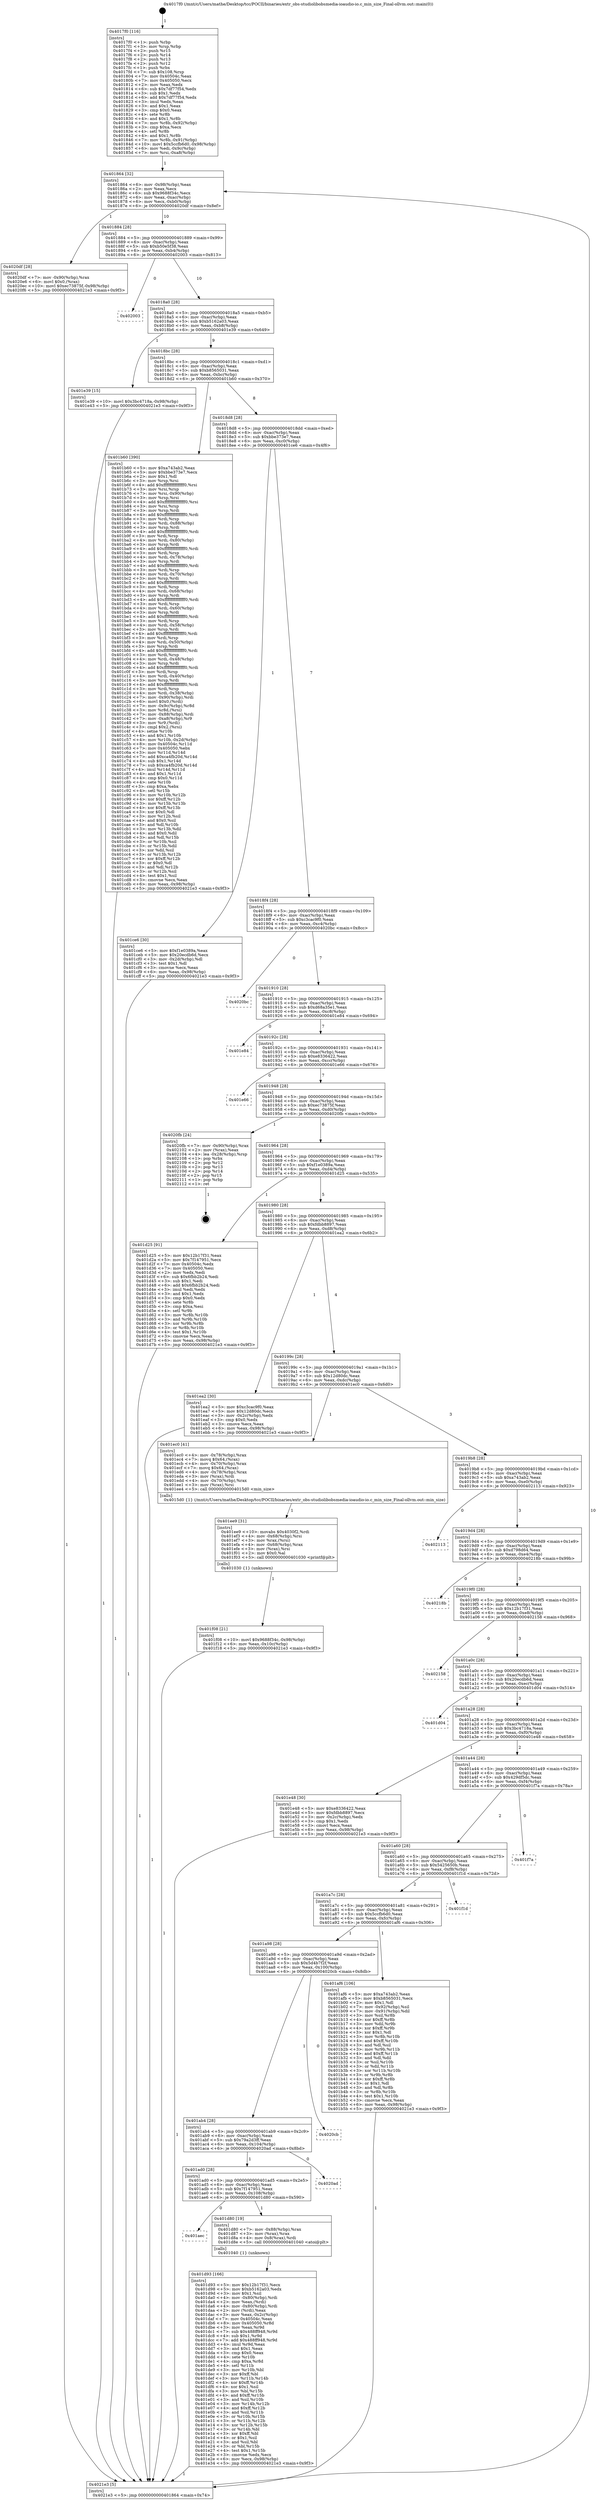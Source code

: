 digraph "0x4017f0" {
  label = "0x4017f0 (/mnt/c/Users/mathe/Desktop/tcc/POCII/binaries/extr_obs-studiolibobsmedia-ioaudio-io.c_min_size_Final-ollvm.out::main(0))"
  labelloc = "t"
  node[shape=record]

  Entry [label="",width=0.3,height=0.3,shape=circle,fillcolor=black,style=filled]
  "0x401864" [label="{
     0x401864 [32]\l
     | [instrs]\l
     &nbsp;&nbsp;0x401864 \<+6\>: mov -0x98(%rbp),%eax\l
     &nbsp;&nbsp;0x40186a \<+2\>: mov %eax,%ecx\l
     &nbsp;&nbsp;0x40186c \<+6\>: sub $0x9688f34c,%ecx\l
     &nbsp;&nbsp;0x401872 \<+6\>: mov %eax,-0xac(%rbp)\l
     &nbsp;&nbsp;0x401878 \<+6\>: mov %ecx,-0xb0(%rbp)\l
     &nbsp;&nbsp;0x40187e \<+6\>: je 00000000004020df \<main+0x8ef\>\l
  }"]
  "0x4020df" [label="{
     0x4020df [28]\l
     | [instrs]\l
     &nbsp;&nbsp;0x4020df \<+7\>: mov -0x90(%rbp),%rax\l
     &nbsp;&nbsp;0x4020e6 \<+6\>: movl $0x0,(%rax)\l
     &nbsp;&nbsp;0x4020ec \<+10\>: movl $0xec73875f,-0x98(%rbp)\l
     &nbsp;&nbsp;0x4020f6 \<+5\>: jmp 00000000004021e3 \<main+0x9f3\>\l
  }"]
  "0x401884" [label="{
     0x401884 [28]\l
     | [instrs]\l
     &nbsp;&nbsp;0x401884 \<+5\>: jmp 0000000000401889 \<main+0x99\>\l
     &nbsp;&nbsp;0x401889 \<+6\>: mov -0xac(%rbp),%eax\l
     &nbsp;&nbsp;0x40188f \<+5\>: sub $0xb50e5f38,%eax\l
     &nbsp;&nbsp;0x401894 \<+6\>: mov %eax,-0xb4(%rbp)\l
     &nbsp;&nbsp;0x40189a \<+6\>: je 0000000000402003 \<main+0x813\>\l
  }"]
  Exit [label="",width=0.3,height=0.3,shape=circle,fillcolor=black,style=filled,peripheries=2]
  "0x402003" [label="{
     0x402003\l
  }", style=dashed]
  "0x4018a0" [label="{
     0x4018a0 [28]\l
     | [instrs]\l
     &nbsp;&nbsp;0x4018a0 \<+5\>: jmp 00000000004018a5 \<main+0xb5\>\l
     &nbsp;&nbsp;0x4018a5 \<+6\>: mov -0xac(%rbp),%eax\l
     &nbsp;&nbsp;0x4018ab \<+5\>: sub $0xb5162a03,%eax\l
     &nbsp;&nbsp;0x4018b0 \<+6\>: mov %eax,-0xb8(%rbp)\l
     &nbsp;&nbsp;0x4018b6 \<+6\>: je 0000000000401e39 \<main+0x649\>\l
  }"]
  "0x401f08" [label="{
     0x401f08 [21]\l
     | [instrs]\l
     &nbsp;&nbsp;0x401f08 \<+10\>: movl $0x9688f34c,-0x98(%rbp)\l
     &nbsp;&nbsp;0x401f12 \<+6\>: mov %eax,-0x10c(%rbp)\l
     &nbsp;&nbsp;0x401f18 \<+5\>: jmp 00000000004021e3 \<main+0x9f3\>\l
  }"]
  "0x401e39" [label="{
     0x401e39 [15]\l
     | [instrs]\l
     &nbsp;&nbsp;0x401e39 \<+10\>: movl $0x3bc4718a,-0x98(%rbp)\l
     &nbsp;&nbsp;0x401e43 \<+5\>: jmp 00000000004021e3 \<main+0x9f3\>\l
  }"]
  "0x4018bc" [label="{
     0x4018bc [28]\l
     | [instrs]\l
     &nbsp;&nbsp;0x4018bc \<+5\>: jmp 00000000004018c1 \<main+0xd1\>\l
     &nbsp;&nbsp;0x4018c1 \<+6\>: mov -0xac(%rbp),%eax\l
     &nbsp;&nbsp;0x4018c7 \<+5\>: sub $0xb8565031,%eax\l
     &nbsp;&nbsp;0x4018cc \<+6\>: mov %eax,-0xbc(%rbp)\l
     &nbsp;&nbsp;0x4018d2 \<+6\>: je 0000000000401b60 \<main+0x370\>\l
  }"]
  "0x401ee9" [label="{
     0x401ee9 [31]\l
     | [instrs]\l
     &nbsp;&nbsp;0x401ee9 \<+10\>: movabs $0x4030f2,%rdi\l
     &nbsp;&nbsp;0x401ef3 \<+4\>: mov -0x68(%rbp),%rsi\l
     &nbsp;&nbsp;0x401ef7 \<+3\>: mov %rax,(%rsi)\l
     &nbsp;&nbsp;0x401efa \<+4\>: mov -0x68(%rbp),%rax\l
     &nbsp;&nbsp;0x401efe \<+3\>: mov (%rax),%rsi\l
     &nbsp;&nbsp;0x401f01 \<+2\>: mov $0x0,%al\l
     &nbsp;&nbsp;0x401f03 \<+5\>: call 0000000000401030 \<printf@plt\>\l
     | [calls]\l
     &nbsp;&nbsp;0x401030 \{1\} (unknown)\l
  }"]
  "0x401b60" [label="{
     0x401b60 [390]\l
     | [instrs]\l
     &nbsp;&nbsp;0x401b60 \<+5\>: mov $0xa743ab2,%eax\l
     &nbsp;&nbsp;0x401b65 \<+5\>: mov $0xbbe373e7,%ecx\l
     &nbsp;&nbsp;0x401b6a \<+2\>: mov $0x1,%dl\l
     &nbsp;&nbsp;0x401b6c \<+3\>: mov %rsp,%rsi\l
     &nbsp;&nbsp;0x401b6f \<+4\>: add $0xfffffffffffffff0,%rsi\l
     &nbsp;&nbsp;0x401b73 \<+3\>: mov %rsi,%rsp\l
     &nbsp;&nbsp;0x401b76 \<+7\>: mov %rsi,-0x90(%rbp)\l
     &nbsp;&nbsp;0x401b7d \<+3\>: mov %rsp,%rsi\l
     &nbsp;&nbsp;0x401b80 \<+4\>: add $0xfffffffffffffff0,%rsi\l
     &nbsp;&nbsp;0x401b84 \<+3\>: mov %rsi,%rsp\l
     &nbsp;&nbsp;0x401b87 \<+3\>: mov %rsp,%rdi\l
     &nbsp;&nbsp;0x401b8a \<+4\>: add $0xfffffffffffffff0,%rdi\l
     &nbsp;&nbsp;0x401b8e \<+3\>: mov %rdi,%rsp\l
     &nbsp;&nbsp;0x401b91 \<+7\>: mov %rdi,-0x88(%rbp)\l
     &nbsp;&nbsp;0x401b98 \<+3\>: mov %rsp,%rdi\l
     &nbsp;&nbsp;0x401b9b \<+4\>: add $0xfffffffffffffff0,%rdi\l
     &nbsp;&nbsp;0x401b9f \<+3\>: mov %rdi,%rsp\l
     &nbsp;&nbsp;0x401ba2 \<+4\>: mov %rdi,-0x80(%rbp)\l
     &nbsp;&nbsp;0x401ba6 \<+3\>: mov %rsp,%rdi\l
     &nbsp;&nbsp;0x401ba9 \<+4\>: add $0xfffffffffffffff0,%rdi\l
     &nbsp;&nbsp;0x401bad \<+3\>: mov %rdi,%rsp\l
     &nbsp;&nbsp;0x401bb0 \<+4\>: mov %rdi,-0x78(%rbp)\l
     &nbsp;&nbsp;0x401bb4 \<+3\>: mov %rsp,%rdi\l
     &nbsp;&nbsp;0x401bb7 \<+4\>: add $0xfffffffffffffff0,%rdi\l
     &nbsp;&nbsp;0x401bbb \<+3\>: mov %rdi,%rsp\l
     &nbsp;&nbsp;0x401bbe \<+4\>: mov %rdi,-0x70(%rbp)\l
     &nbsp;&nbsp;0x401bc2 \<+3\>: mov %rsp,%rdi\l
     &nbsp;&nbsp;0x401bc5 \<+4\>: add $0xfffffffffffffff0,%rdi\l
     &nbsp;&nbsp;0x401bc9 \<+3\>: mov %rdi,%rsp\l
     &nbsp;&nbsp;0x401bcc \<+4\>: mov %rdi,-0x68(%rbp)\l
     &nbsp;&nbsp;0x401bd0 \<+3\>: mov %rsp,%rdi\l
     &nbsp;&nbsp;0x401bd3 \<+4\>: add $0xfffffffffffffff0,%rdi\l
     &nbsp;&nbsp;0x401bd7 \<+3\>: mov %rdi,%rsp\l
     &nbsp;&nbsp;0x401bda \<+4\>: mov %rdi,-0x60(%rbp)\l
     &nbsp;&nbsp;0x401bde \<+3\>: mov %rsp,%rdi\l
     &nbsp;&nbsp;0x401be1 \<+4\>: add $0xfffffffffffffff0,%rdi\l
     &nbsp;&nbsp;0x401be5 \<+3\>: mov %rdi,%rsp\l
     &nbsp;&nbsp;0x401be8 \<+4\>: mov %rdi,-0x58(%rbp)\l
     &nbsp;&nbsp;0x401bec \<+3\>: mov %rsp,%rdi\l
     &nbsp;&nbsp;0x401bef \<+4\>: add $0xfffffffffffffff0,%rdi\l
     &nbsp;&nbsp;0x401bf3 \<+3\>: mov %rdi,%rsp\l
     &nbsp;&nbsp;0x401bf6 \<+4\>: mov %rdi,-0x50(%rbp)\l
     &nbsp;&nbsp;0x401bfa \<+3\>: mov %rsp,%rdi\l
     &nbsp;&nbsp;0x401bfd \<+4\>: add $0xfffffffffffffff0,%rdi\l
     &nbsp;&nbsp;0x401c01 \<+3\>: mov %rdi,%rsp\l
     &nbsp;&nbsp;0x401c04 \<+4\>: mov %rdi,-0x48(%rbp)\l
     &nbsp;&nbsp;0x401c08 \<+3\>: mov %rsp,%rdi\l
     &nbsp;&nbsp;0x401c0b \<+4\>: add $0xfffffffffffffff0,%rdi\l
     &nbsp;&nbsp;0x401c0f \<+3\>: mov %rdi,%rsp\l
     &nbsp;&nbsp;0x401c12 \<+4\>: mov %rdi,-0x40(%rbp)\l
     &nbsp;&nbsp;0x401c16 \<+3\>: mov %rsp,%rdi\l
     &nbsp;&nbsp;0x401c19 \<+4\>: add $0xfffffffffffffff0,%rdi\l
     &nbsp;&nbsp;0x401c1d \<+3\>: mov %rdi,%rsp\l
     &nbsp;&nbsp;0x401c20 \<+4\>: mov %rdi,-0x38(%rbp)\l
     &nbsp;&nbsp;0x401c24 \<+7\>: mov -0x90(%rbp),%rdi\l
     &nbsp;&nbsp;0x401c2b \<+6\>: movl $0x0,(%rdi)\l
     &nbsp;&nbsp;0x401c31 \<+7\>: mov -0x9c(%rbp),%r8d\l
     &nbsp;&nbsp;0x401c38 \<+3\>: mov %r8d,(%rsi)\l
     &nbsp;&nbsp;0x401c3b \<+7\>: mov -0x88(%rbp),%rdi\l
     &nbsp;&nbsp;0x401c42 \<+7\>: mov -0xa8(%rbp),%r9\l
     &nbsp;&nbsp;0x401c49 \<+3\>: mov %r9,(%rdi)\l
     &nbsp;&nbsp;0x401c4c \<+3\>: cmpl $0x2,(%rsi)\l
     &nbsp;&nbsp;0x401c4f \<+4\>: setne %r10b\l
     &nbsp;&nbsp;0x401c53 \<+4\>: and $0x1,%r10b\l
     &nbsp;&nbsp;0x401c57 \<+4\>: mov %r10b,-0x2d(%rbp)\l
     &nbsp;&nbsp;0x401c5b \<+8\>: mov 0x40504c,%r11d\l
     &nbsp;&nbsp;0x401c63 \<+7\>: mov 0x405050,%ebx\l
     &nbsp;&nbsp;0x401c6a \<+3\>: mov %r11d,%r14d\l
     &nbsp;&nbsp;0x401c6d \<+7\>: add $0xca4fb20d,%r14d\l
     &nbsp;&nbsp;0x401c74 \<+4\>: sub $0x1,%r14d\l
     &nbsp;&nbsp;0x401c78 \<+7\>: sub $0xca4fb20d,%r14d\l
     &nbsp;&nbsp;0x401c7f \<+4\>: imul %r14d,%r11d\l
     &nbsp;&nbsp;0x401c83 \<+4\>: and $0x1,%r11d\l
     &nbsp;&nbsp;0x401c87 \<+4\>: cmp $0x0,%r11d\l
     &nbsp;&nbsp;0x401c8b \<+4\>: sete %r10b\l
     &nbsp;&nbsp;0x401c8f \<+3\>: cmp $0xa,%ebx\l
     &nbsp;&nbsp;0x401c92 \<+4\>: setl %r15b\l
     &nbsp;&nbsp;0x401c96 \<+3\>: mov %r10b,%r12b\l
     &nbsp;&nbsp;0x401c99 \<+4\>: xor $0xff,%r12b\l
     &nbsp;&nbsp;0x401c9d \<+3\>: mov %r15b,%r13b\l
     &nbsp;&nbsp;0x401ca0 \<+4\>: xor $0xff,%r13b\l
     &nbsp;&nbsp;0x401ca4 \<+3\>: xor $0x0,%dl\l
     &nbsp;&nbsp;0x401ca7 \<+3\>: mov %r12b,%sil\l
     &nbsp;&nbsp;0x401caa \<+4\>: and $0x0,%sil\l
     &nbsp;&nbsp;0x401cae \<+3\>: and %dl,%r10b\l
     &nbsp;&nbsp;0x401cb1 \<+3\>: mov %r13b,%dil\l
     &nbsp;&nbsp;0x401cb4 \<+4\>: and $0x0,%dil\l
     &nbsp;&nbsp;0x401cb8 \<+3\>: and %dl,%r15b\l
     &nbsp;&nbsp;0x401cbb \<+3\>: or %r10b,%sil\l
     &nbsp;&nbsp;0x401cbe \<+3\>: or %r15b,%dil\l
     &nbsp;&nbsp;0x401cc1 \<+3\>: xor %dil,%sil\l
     &nbsp;&nbsp;0x401cc4 \<+3\>: or %r13b,%r12b\l
     &nbsp;&nbsp;0x401cc7 \<+4\>: xor $0xff,%r12b\l
     &nbsp;&nbsp;0x401ccb \<+3\>: or $0x0,%dl\l
     &nbsp;&nbsp;0x401cce \<+3\>: and %dl,%r12b\l
     &nbsp;&nbsp;0x401cd1 \<+3\>: or %r12b,%sil\l
     &nbsp;&nbsp;0x401cd4 \<+4\>: test $0x1,%sil\l
     &nbsp;&nbsp;0x401cd8 \<+3\>: cmovne %ecx,%eax\l
     &nbsp;&nbsp;0x401cdb \<+6\>: mov %eax,-0x98(%rbp)\l
     &nbsp;&nbsp;0x401ce1 \<+5\>: jmp 00000000004021e3 \<main+0x9f3\>\l
  }"]
  "0x4018d8" [label="{
     0x4018d8 [28]\l
     | [instrs]\l
     &nbsp;&nbsp;0x4018d8 \<+5\>: jmp 00000000004018dd \<main+0xed\>\l
     &nbsp;&nbsp;0x4018dd \<+6\>: mov -0xac(%rbp),%eax\l
     &nbsp;&nbsp;0x4018e3 \<+5\>: sub $0xbbe373e7,%eax\l
     &nbsp;&nbsp;0x4018e8 \<+6\>: mov %eax,-0xc0(%rbp)\l
     &nbsp;&nbsp;0x4018ee \<+6\>: je 0000000000401ce6 \<main+0x4f6\>\l
  }"]
  "0x401d93" [label="{
     0x401d93 [166]\l
     | [instrs]\l
     &nbsp;&nbsp;0x401d93 \<+5\>: mov $0x12b17f31,%ecx\l
     &nbsp;&nbsp;0x401d98 \<+5\>: mov $0xb5162a03,%edx\l
     &nbsp;&nbsp;0x401d9d \<+3\>: mov $0x1,%sil\l
     &nbsp;&nbsp;0x401da0 \<+4\>: mov -0x80(%rbp),%rdi\l
     &nbsp;&nbsp;0x401da4 \<+2\>: mov %eax,(%rdi)\l
     &nbsp;&nbsp;0x401da6 \<+4\>: mov -0x80(%rbp),%rdi\l
     &nbsp;&nbsp;0x401daa \<+2\>: mov (%rdi),%eax\l
     &nbsp;&nbsp;0x401dac \<+3\>: mov %eax,-0x2c(%rbp)\l
     &nbsp;&nbsp;0x401daf \<+7\>: mov 0x40504c,%eax\l
     &nbsp;&nbsp;0x401db6 \<+8\>: mov 0x405050,%r8d\l
     &nbsp;&nbsp;0x401dbe \<+3\>: mov %eax,%r9d\l
     &nbsp;&nbsp;0x401dc1 \<+7\>: sub $0x488ff948,%r9d\l
     &nbsp;&nbsp;0x401dc8 \<+4\>: sub $0x1,%r9d\l
     &nbsp;&nbsp;0x401dcc \<+7\>: add $0x488ff948,%r9d\l
     &nbsp;&nbsp;0x401dd3 \<+4\>: imul %r9d,%eax\l
     &nbsp;&nbsp;0x401dd7 \<+3\>: and $0x1,%eax\l
     &nbsp;&nbsp;0x401dda \<+3\>: cmp $0x0,%eax\l
     &nbsp;&nbsp;0x401ddd \<+4\>: sete %r10b\l
     &nbsp;&nbsp;0x401de1 \<+4\>: cmp $0xa,%r8d\l
     &nbsp;&nbsp;0x401de5 \<+4\>: setl %r11b\l
     &nbsp;&nbsp;0x401de9 \<+3\>: mov %r10b,%bl\l
     &nbsp;&nbsp;0x401dec \<+3\>: xor $0xff,%bl\l
     &nbsp;&nbsp;0x401def \<+3\>: mov %r11b,%r14b\l
     &nbsp;&nbsp;0x401df2 \<+4\>: xor $0xff,%r14b\l
     &nbsp;&nbsp;0x401df6 \<+4\>: xor $0x1,%sil\l
     &nbsp;&nbsp;0x401dfa \<+3\>: mov %bl,%r15b\l
     &nbsp;&nbsp;0x401dfd \<+4\>: and $0xff,%r15b\l
     &nbsp;&nbsp;0x401e01 \<+3\>: and %sil,%r10b\l
     &nbsp;&nbsp;0x401e04 \<+3\>: mov %r14b,%r12b\l
     &nbsp;&nbsp;0x401e07 \<+4\>: and $0xff,%r12b\l
     &nbsp;&nbsp;0x401e0b \<+3\>: and %sil,%r11b\l
     &nbsp;&nbsp;0x401e0e \<+3\>: or %r10b,%r15b\l
     &nbsp;&nbsp;0x401e11 \<+3\>: or %r11b,%r12b\l
     &nbsp;&nbsp;0x401e14 \<+3\>: xor %r12b,%r15b\l
     &nbsp;&nbsp;0x401e17 \<+3\>: or %r14b,%bl\l
     &nbsp;&nbsp;0x401e1a \<+3\>: xor $0xff,%bl\l
     &nbsp;&nbsp;0x401e1d \<+4\>: or $0x1,%sil\l
     &nbsp;&nbsp;0x401e21 \<+3\>: and %sil,%bl\l
     &nbsp;&nbsp;0x401e24 \<+3\>: or %bl,%r15b\l
     &nbsp;&nbsp;0x401e27 \<+4\>: test $0x1,%r15b\l
     &nbsp;&nbsp;0x401e2b \<+3\>: cmovne %edx,%ecx\l
     &nbsp;&nbsp;0x401e2e \<+6\>: mov %ecx,-0x98(%rbp)\l
     &nbsp;&nbsp;0x401e34 \<+5\>: jmp 00000000004021e3 \<main+0x9f3\>\l
  }"]
  "0x401ce6" [label="{
     0x401ce6 [30]\l
     | [instrs]\l
     &nbsp;&nbsp;0x401ce6 \<+5\>: mov $0xf1e0389a,%eax\l
     &nbsp;&nbsp;0x401ceb \<+5\>: mov $0x20ecdb6d,%ecx\l
     &nbsp;&nbsp;0x401cf0 \<+3\>: mov -0x2d(%rbp),%dl\l
     &nbsp;&nbsp;0x401cf3 \<+3\>: test $0x1,%dl\l
     &nbsp;&nbsp;0x401cf6 \<+3\>: cmovne %ecx,%eax\l
     &nbsp;&nbsp;0x401cf9 \<+6\>: mov %eax,-0x98(%rbp)\l
     &nbsp;&nbsp;0x401cff \<+5\>: jmp 00000000004021e3 \<main+0x9f3\>\l
  }"]
  "0x4018f4" [label="{
     0x4018f4 [28]\l
     | [instrs]\l
     &nbsp;&nbsp;0x4018f4 \<+5\>: jmp 00000000004018f9 \<main+0x109\>\l
     &nbsp;&nbsp;0x4018f9 \<+6\>: mov -0xac(%rbp),%eax\l
     &nbsp;&nbsp;0x4018ff \<+5\>: sub $0xc3cac9f0,%eax\l
     &nbsp;&nbsp;0x401904 \<+6\>: mov %eax,-0xc4(%rbp)\l
     &nbsp;&nbsp;0x40190a \<+6\>: je 00000000004020bc \<main+0x8cc\>\l
  }"]
  "0x401aec" [label="{
     0x401aec\l
  }", style=dashed]
  "0x4020bc" [label="{
     0x4020bc\l
  }", style=dashed]
  "0x401910" [label="{
     0x401910 [28]\l
     | [instrs]\l
     &nbsp;&nbsp;0x401910 \<+5\>: jmp 0000000000401915 \<main+0x125\>\l
     &nbsp;&nbsp;0x401915 \<+6\>: mov -0xac(%rbp),%eax\l
     &nbsp;&nbsp;0x40191b \<+5\>: sub $0xd68a35e1,%eax\l
     &nbsp;&nbsp;0x401920 \<+6\>: mov %eax,-0xc8(%rbp)\l
     &nbsp;&nbsp;0x401926 \<+6\>: je 0000000000401e84 \<main+0x694\>\l
  }"]
  "0x401d80" [label="{
     0x401d80 [19]\l
     | [instrs]\l
     &nbsp;&nbsp;0x401d80 \<+7\>: mov -0x88(%rbp),%rax\l
     &nbsp;&nbsp;0x401d87 \<+3\>: mov (%rax),%rax\l
     &nbsp;&nbsp;0x401d8a \<+4\>: mov 0x8(%rax),%rdi\l
     &nbsp;&nbsp;0x401d8e \<+5\>: call 0000000000401040 \<atoi@plt\>\l
     | [calls]\l
     &nbsp;&nbsp;0x401040 \{1\} (unknown)\l
  }"]
  "0x401e84" [label="{
     0x401e84\l
  }", style=dashed]
  "0x40192c" [label="{
     0x40192c [28]\l
     | [instrs]\l
     &nbsp;&nbsp;0x40192c \<+5\>: jmp 0000000000401931 \<main+0x141\>\l
     &nbsp;&nbsp;0x401931 \<+6\>: mov -0xac(%rbp),%eax\l
     &nbsp;&nbsp;0x401937 \<+5\>: sub $0xe8336422,%eax\l
     &nbsp;&nbsp;0x40193c \<+6\>: mov %eax,-0xcc(%rbp)\l
     &nbsp;&nbsp;0x401942 \<+6\>: je 0000000000401e66 \<main+0x676\>\l
  }"]
  "0x401ad0" [label="{
     0x401ad0 [28]\l
     | [instrs]\l
     &nbsp;&nbsp;0x401ad0 \<+5\>: jmp 0000000000401ad5 \<main+0x2e5\>\l
     &nbsp;&nbsp;0x401ad5 \<+6\>: mov -0xac(%rbp),%eax\l
     &nbsp;&nbsp;0x401adb \<+5\>: sub $0x7f147951,%eax\l
     &nbsp;&nbsp;0x401ae0 \<+6\>: mov %eax,-0x108(%rbp)\l
     &nbsp;&nbsp;0x401ae6 \<+6\>: je 0000000000401d80 \<main+0x590\>\l
  }"]
  "0x401e66" [label="{
     0x401e66\l
  }", style=dashed]
  "0x401948" [label="{
     0x401948 [28]\l
     | [instrs]\l
     &nbsp;&nbsp;0x401948 \<+5\>: jmp 000000000040194d \<main+0x15d\>\l
     &nbsp;&nbsp;0x40194d \<+6\>: mov -0xac(%rbp),%eax\l
     &nbsp;&nbsp;0x401953 \<+5\>: sub $0xec73875f,%eax\l
     &nbsp;&nbsp;0x401958 \<+6\>: mov %eax,-0xd0(%rbp)\l
     &nbsp;&nbsp;0x40195e \<+6\>: je 00000000004020fb \<main+0x90b\>\l
  }"]
  "0x4020ad" [label="{
     0x4020ad\l
  }", style=dashed]
  "0x4020fb" [label="{
     0x4020fb [24]\l
     | [instrs]\l
     &nbsp;&nbsp;0x4020fb \<+7\>: mov -0x90(%rbp),%rax\l
     &nbsp;&nbsp;0x402102 \<+2\>: mov (%rax),%eax\l
     &nbsp;&nbsp;0x402104 \<+4\>: lea -0x28(%rbp),%rsp\l
     &nbsp;&nbsp;0x402108 \<+1\>: pop %rbx\l
     &nbsp;&nbsp;0x402109 \<+2\>: pop %r12\l
     &nbsp;&nbsp;0x40210b \<+2\>: pop %r13\l
     &nbsp;&nbsp;0x40210d \<+2\>: pop %r14\l
     &nbsp;&nbsp;0x40210f \<+2\>: pop %r15\l
     &nbsp;&nbsp;0x402111 \<+1\>: pop %rbp\l
     &nbsp;&nbsp;0x402112 \<+1\>: ret\l
  }"]
  "0x401964" [label="{
     0x401964 [28]\l
     | [instrs]\l
     &nbsp;&nbsp;0x401964 \<+5\>: jmp 0000000000401969 \<main+0x179\>\l
     &nbsp;&nbsp;0x401969 \<+6\>: mov -0xac(%rbp),%eax\l
     &nbsp;&nbsp;0x40196f \<+5\>: sub $0xf1e0389a,%eax\l
     &nbsp;&nbsp;0x401974 \<+6\>: mov %eax,-0xd4(%rbp)\l
     &nbsp;&nbsp;0x40197a \<+6\>: je 0000000000401d25 \<main+0x535\>\l
  }"]
  "0x401ab4" [label="{
     0x401ab4 [28]\l
     | [instrs]\l
     &nbsp;&nbsp;0x401ab4 \<+5\>: jmp 0000000000401ab9 \<main+0x2c9\>\l
     &nbsp;&nbsp;0x401ab9 \<+6\>: mov -0xac(%rbp),%eax\l
     &nbsp;&nbsp;0x401abf \<+5\>: sub $0x79a2d3ff,%eax\l
     &nbsp;&nbsp;0x401ac4 \<+6\>: mov %eax,-0x104(%rbp)\l
     &nbsp;&nbsp;0x401aca \<+6\>: je 00000000004020ad \<main+0x8bd\>\l
  }"]
  "0x401d25" [label="{
     0x401d25 [91]\l
     | [instrs]\l
     &nbsp;&nbsp;0x401d25 \<+5\>: mov $0x12b17f31,%eax\l
     &nbsp;&nbsp;0x401d2a \<+5\>: mov $0x7f147951,%ecx\l
     &nbsp;&nbsp;0x401d2f \<+7\>: mov 0x40504c,%edx\l
     &nbsp;&nbsp;0x401d36 \<+7\>: mov 0x405050,%esi\l
     &nbsp;&nbsp;0x401d3d \<+2\>: mov %edx,%edi\l
     &nbsp;&nbsp;0x401d3f \<+6\>: sub $0x6fbb2b24,%edi\l
     &nbsp;&nbsp;0x401d45 \<+3\>: sub $0x1,%edi\l
     &nbsp;&nbsp;0x401d48 \<+6\>: add $0x6fbb2b24,%edi\l
     &nbsp;&nbsp;0x401d4e \<+3\>: imul %edi,%edx\l
     &nbsp;&nbsp;0x401d51 \<+3\>: and $0x1,%edx\l
     &nbsp;&nbsp;0x401d54 \<+3\>: cmp $0x0,%edx\l
     &nbsp;&nbsp;0x401d57 \<+4\>: sete %r8b\l
     &nbsp;&nbsp;0x401d5b \<+3\>: cmp $0xa,%esi\l
     &nbsp;&nbsp;0x401d5e \<+4\>: setl %r9b\l
     &nbsp;&nbsp;0x401d62 \<+3\>: mov %r8b,%r10b\l
     &nbsp;&nbsp;0x401d65 \<+3\>: and %r9b,%r10b\l
     &nbsp;&nbsp;0x401d68 \<+3\>: xor %r9b,%r8b\l
     &nbsp;&nbsp;0x401d6b \<+3\>: or %r8b,%r10b\l
     &nbsp;&nbsp;0x401d6e \<+4\>: test $0x1,%r10b\l
     &nbsp;&nbsp;0x401d72 \<+3\>: cmovne %ecx,%eax\l
     &nbsp;&nbsp;0x401d75 \<+6\>: mov %eax,-0x98(%rbp)\l
     &nbsp;&nbsp;0x401d7b \<+5\>: jmp 00000000004021e3 \<main+0x9f3\>\l
  }"]
  "0x401980" [label="{
     0x401980 [28]\l
     | [instrs]\l
     &nbsp;&nbsp;0x401980 \<+5\>: jmp 0000000000401985 \<main+0x195\>\l
     &nbsp;&nbsp;0x401985 \<+6\>: mov -0xac(%rbp),%eax\l
     &nbsp;&nbsp;0x40198b \<+5\>: sub $0xfdbb8897,%eax\l
     &nbsp;&nbsp;0x401990 \<+6\>: mov %eax,-0xd8(%rbp)\l
     &nbsp;&nbsp;0x401996 \<+6\>: je 0000000000401ea2 \<main+0x6b2\>\l
  }"]
  "0x4020cb" [label="{
     0x4020cb\l
  }", style=dashed]
  "0x401ea2" [label="{
     0x401ea2 [30]\l
     | [instrs]\l
     &nbsp;&nbsp;0x401ea2 \<+5\>: mov $0xc3cac9f0,%eax\l
     &nbsp;&nbsp;0x401ea7 \<+5\>: mov $0x12d80dc,%ecx\l
     &nbsp;&nbsp;0x401eac \<+3\>: mov -0x2c(%rbp),%edx\l
     &nbsp;&nbsp;0x401eaf \<+3\>: cmp $0x0,%edx\l
     &nbsp;&nbsp;0x401eb2 \<+3\>: cmove %ecx,%eax\l
     &nbsp;&nbsp;0x401eb5 \<+6\>: mov %eax,-0x98(%rbp)\l
     &nbsp;&nbsp;0x401ebb \<+5\>: jmp 00000000004021e3 \<main+0x9f3\>\l
  }"]
  "0x40199c" [label="{
     0x40199c [28]\l
     | [instrs]\l
     &nbsp;&nbsp;0x40199c \<+5\>: jmp 00000000004019a1 \<main+0x1b1\>\l
     &nbsp;&nbsp;0x4019a1 \<+6\>: mov -0xac(%rbp),%eax\l
     &nbsp;&nbsp;0x4019a7 \<+5\>: sub $0x12d80dc,%eax\l
     &nbsp;&nbsp;0x4019ac \<+6\>: mov %eax,-0xdc(%rbp)\l
     &nbsp;&nbsp;0x4019b2 \<+6\>: je 0000000000401ec0 \<main+0x6d0\>\l
  }"]
  "0x4017f0" [label="{
     0x4017f0 [116]\l
     | [instrs]\l
     &nbsp;&nbsp;0x4017f0 \<+1\>: push %rbp\l
     &nbsp;&nbsp;0x4017f1 \<+3\>: mov %rsp,%rbp\l
     &nbsp;&nbsp;0x4017f4 \<+2\>: push %r15\l
     &nbsp;&nbsp;0x4017f6 \<+2\>: push %r14\l
     &nbsp;&nbsp;0x4017f8 \<+2\>: push %r13\l
     &nbsp;&nbsp;0x4017fa \<+2\>: push %r12\l
     &nbsp;&nbsp;0x4017fc \<+1\>: push %rbx\l
     &nbsp;&nbsp;0x4017fd \<+7\>: sub $0x108,%rsp\l
     &nbsp;&nbsp;0x401804 \<+7\>: mov 0x40504c,%eax\l
     &nbsp;&nbsp;0x40180b \<+7\>: mov 0x405050,%ecx\l
     &nbsp;&nbsp;0x401812 \<+2\>: mov %eax,%edx\l
     &nbsp;&nbsp;0x401814 \<+6\>: sub $0x7df77f54,%edx\l
     &nbsp;&nbsp;0x40181a \<+3\>: sub $0x1,%edx\l
     &nbsp;&nbsp;0x40181d \<+6\>: add $0x7df77f54,%edx\l
     &nbsp;&nbsp;0x401823 \<+3\>: imul %edx,%eax\l
     &nbsp;&nbsp;0x401826 \<+3\>: and $0x1,%eax\l
     &nbsp;&nbsp;0x401829 \<+3\>: cmp $0x0,%eax\l
     &nbsp;&nbsp;0x40182c \<+4\>: sete %r8b\l
     &nbsp;&nbsp;0x401830 \<+4\>: and $0x1,%r8b\l
     &nbsp;&nbsp;0x401834 \<+7\>: mov %r8b,-0x92(%rbp)\l
     &nbsp;&nbsp;0x40183b \<+3\>: cmp $0xa,%ecx\l
     &nbsp;&nbsp;0x40183e \<+4\>: setl %r8b\l
     &nbsp;&nbsp;0x401842 \<+4\>: and $0x1,%r8b\l
     &nbsp;&nbsp;0x401846 \<+7\>: mov %r8b,-0x91(%rbp)\l
     &nbsp;&nbsp;0x40184d \<+10\>: movl $0x5ccfb6d0,-0x98(%rbp)\l
     &nbsp;&nbsp;0x401857 \<+6\>: mov %edi,-0x9c(%rbp)\l
     &nbsp;&nbsp;0x40185d \<+7\>: mov %rsi,-0xa8(%rbp)\l
  }"]
  "0x401ec0" [label="{
     0x401ec0 [41]\l
     | [instrs]\l
     &nbsp;&nbsp;0x401ec0 \<+4\>: mov -0x78(%rbp),%rax\l
     &nbsp;&nbsp;0x401ec4 \<+7\>: movq $0x64,(%rax)\l
     &nbsp;&nbsp;0x401ecb \<+4\>: mov -0x70(%rbp),%rax\l
     &nbsp;&nbsp;0x401ecf \<+7\>: movq $0x64,(%rax)\l
     &nbsp;&nbsp;0x401ed6 \<+4\>: mov -0x78(%rbp),%rax\l
     &nbsp;&nbsp;0x401eda \<+3\>: mov (%rax),%rdi\l
     &nbsp;&nbsp;0x401edd \<+4\>: mov -0x70(%rbp),%rax\l
     &nbsp;&nbsp;0x401ee1 \<+3\>: mov (%rax),%rsi\l
     &nbsp;&nbsp;0x401ee4 \<+5\>: call 00000000004015d0 \<min_size\>\l
     | [calls]\l
     &nbsp;&nbsp;0x4015d0 \{1\} (/mnt/c/Users/mathe/Desktop/tcc/POCII/binaries/extr_obs-studiolibobsmedia-ioaudio-io.c_min_size_Final-ollvm.out::min_size)\l
  }"]
  "0x4019b8" [label="{
     0x4019b8 [28]\l
     | [instrs]\l
     &nbsp;&nbsp;0x4019b8 \<+5\>: jmp 00000000004019bd \<main+0x1cd\>\l
     &nbsp;&nbsp;0x4019bd \<+6\>: mov -0xac(%rbp),%eax\l
     &nbsp;&nbsp;0x4019c3 \<+5\>: sub $0xa743ab2,%eax\l
     &nbsp;&nbsp;0x4019c8 \<+6\>: mov %eax,-0xe0(%rbp)\l
     &nbsp;&nbsp;0x4019ce \<+6\>: je 0000000000402113 \<main+0x923\>\l
  }"]
  "0x4021e3" [label="{
     0x4021e3 [5]\l
     | [instrs]\l
     &nbsp;&nbsp;0x4021e3 \<+5\>: jmp 0000000000401864 \<main+0x74\>\l
  }"]
  "0x402113" [label="{
     0x402113\l
  }", style=dashed]
  "0x4019d4" [label="{
     0x4019d4 [28]\l
     | [instrs]\l
     &nbsp;&nbsp;0x4019d4 \<+5\>: jmp 00000000004019d9 \<main+0x1e9\>\l
     &nbsp;&nbsp;0x4019d9 \<+6\>: mov -0xac(%rbp),%eax\l
     &nbsp;&nbsp;0x4019df \<+5\>: sub $0xd798d64,%eax\l
     &nbsp;&nbsp;0x4019e4 \<+6\>: mov %eax,-0xe4(%rbp)\l
     &nbsp;&nbsp;0x4019ea \<+6\>: je 000000000040218b \<main+0x99b\>\l
  }"]
  "0x401a98" [label="{
     0x401a98 [28]\l
     | [instrs]\l
     &nbsp;&nbsp;0x401a98 \<+5\>: jmp 0000000000401a9d \<main+0x2ad\>\l
     &nbsp;&nbsp;0x401a9d \<+6\>: mov -0xac(%rbp),%eax\l
     &nbsp;&nbsp;0x401aa3 \<+5\>: sub $0x5d4b7f2f,%eax\l
     &nbsp;&nbsp;0x401aa8 \<+6\>: mov %eax,-0x100(%rbp)\l
     &nbsp;&nbsp;0x401aae \<+6\>: je 00000000004020cb \<main+0x8db\>\l
  }"]
  "0x40218b" [label="{
     0x40218b\l
  }", style=dashed]
  "0x4019f0" [label="{
     0x4019f0 [28]\l
     | [instrs]\l
     &nbsp;&nbsp;0x4019f0 \<+5\>: jmp 00000000004019f5 \<main+0x205\>\l
     &nbsp;&nbsp;0x4019f5 \<+6\>: mov -0xac(%rbp),%eax\l
     &nbsp;&nbsp;0x4019fb \<+5\>: sub $0x12b17f31,%eax\l
     &nbsp;&nbsp;0x401a00 \<+6\>: mov %eax,-0xe8(%rbp)\l
     &nbsp;&nbsp;0x401a06 \<+6\>: je 0000000000402158 \<main+0x968\>\l
  }"]
  "0x401af6" [label="{
     0x401af6 [106]\l
     | [instrs]\l
     &nbsp;&nbsp;0x401af6 \<+5\>: mov $0xa743ab2,%eax\l
     &nbsp;&nbsp;0x401afb \<+5\>: mov $0xb8565031,%ecx\l
     &nbsp;&nbsp;0x401b00 \<+2\>: mov $0x1,%dl\l
     &nbsp;&nbsp;0x401b02 \<+7\>: mov -0x92(%rbp),%sil\l
     &nbsp;&nbsp;0x401b09 \<+7\>: mov -0x91(%rbp),%dil\l
     &nbsp;&nbsp;0x401b10 \<+3\>: mov %sil,%r8b\l
     &nbsp;&nbsp;0x401b13 \<+4\>: xor $0xff,%r8b\l
     &nbsp;&nbsp;0x401b17 \<+3\>: mov %dil,%r9b\l
     &nbsp;&nbsp;0x401b1a \<+4\>: xor $0xff,%r9b\l
     &nbsp;&nbsp;0x401b1e \<+3\>: xor $0x1,%dl\l
     &nbsp;&nbsp;0x401b21 \<+3\>: mov %r8b,%r10b\l
     &nbsp;&nbsp;0x401b24 \<+4\>: and $0xff,%r10b\l
     &nbsp;&nbsp;0x401b28 \<+3\>: and %dl,%sil\l
     &nbsp;&nbsp;0x401b2b \<+3\>: mov %r9b,%r11b\l
     &nbsp;&nbsp;0x401b2e \<+4\>: and $0xff,%r11b\l
     &nbsp;&nbsp;0x401b32 \<+3\>: and %dl,%dil\l
     &nbsp;&nbsp;0x401b35 \<+3\>: or %sil,%r10b\l
     &nbsp;&nbsp;0x401b38 \<+3\>: or %dil,%r11b\l
     &nbsp;&nbsp;0x401b3b \<+3\>: xor %r11b,%r10b\l
     &nbsp;&nbsp;0x401b3e \<+3\>: or %r9b,%r8b\l
     &nbsp;&nbsp;0x401b41 \<+4\>: xor $0xff,%r8b\l
     &nbsp;&nbsp;0x401b45 \<+3\>: or $0x1,%dl\l
     &nbsp;&nbsp;0x401b48 \<+3\>: and %dl,%r8b\l
     &nbsp;&nbsp;0x401b4b \<+3\>: or %r8b,%r10b\l
     &nbsp;&nbsp;0x401b4e \<+4\>: test $0x1,%r10b\l
     &nbsp;&nbsp;0x401b52 \<+3\>: cmovne %ecx,%eax\l
     &nbsp;&nbsp;0x401b55 \<+6\>: mov %eax,-0x98(%rbp)\l
     &nbsp;&nbsp;0x401b5b \<+5\>: jmp 00000000004021e3 \<main+0x9f3\>\l
  }"]
  "0x402158" [label="{
     0x402158\l
  }", style=dashed]
  "0x401a0c" [label="{
     0x401a0c [28]\l
     | [instrs]\l
     &nbsp;&nbsp;0x401a0c \<+5\>: jmp 0000000000401a11 \<main+0x221\>\l
     &nbsp;&nbsp;0x401a11 \<+6\>: mov -0xac(%rbp),%eax\l
     &nbsp;&nbsp;0x401a17 \<+5\>: sub $0x20ecdb6d,%eax\l
     &nbsp;&nbsp;0x401a1c \<+6\>: mov %eax,-0xec(%rbp)\l
     &nbsp;&nbsp;0x401a22 \<+6\>: je 0000000000401d04 \<main+0x514\>\l
  }"]
  "0x401a7c" [label="{
     0x401a7c [28]\l
     | [instrs]\l
     &nbsp;&nbsp;0x401a7c \<+5\>: jmp 0000000000401a81 \<main+0x291\>\l
     &nbsp;&nbsp;0x401a81 \<+6\>: mov -0xac(%rbp),%eax\l
     &nbsp;&nbsp;0x401a87 \<+5\>: sub $0x5ccfb6d0,%eax\l
     &nbsp;&nbsp;0x401a8c \<+6\>: mov %eax,-0xfc(%rbp)\l
     &nbsp;&nbsp;0x401a92 \<+6\>: je 0000000000401af6 \<main+0x306\>\l
  }"]
  "0x401d04" [label="{
     0x401d04\l
  }", style=dashed]
  "0x401a28" [label="{
     0x401a28 [28]\l
     | [instrs]\l
     &nbsp;&nbsp;0x401a28 \<+5\>: jmp 0000000000401a2d \<main+0x23d\>\l
     &nbsp;&nbsp;0x401a2d \<+6\>: mov -0xac(%rbp),%eax\l
     &nbsp;&nbsp;0x401a33 \<+5\>: sub $0x3bc4718a,%eax\l
     &nbsp;&nbsp;0x401a38 \<+6\>: mov %eax,-0xf0(%rbp)\l
     &nbsp;&nbsp;0x401a3e \<+6\>: je 0000000000401e48 \<main+0x658\>\l
  }"]
  "0x401f1d" [label="{
     0x401f1d\l
  }", style=dashed]
  "0x401e48" [label="{
     0x401e48 [30]\l
     | [instrs]\l
     &nbsp;&nbsp;0x401e48 \<+5\>: mov $0xe8336422,%eax\l
     &nbsp;&nbsp;0x401e4d \<+5\>: mov $0xfdbb8897,%ecx\l
     &nbsp;&nbsp;0x401e52 \<+3\>: mov -0x2c(%rbp),%edx\l
     &nbsp;&nbsp;0x401e55 \<+3\>: cmp $0x1,%edx\l
     &nbsp;&nbsp;0x401e58 \<+3\>: cmovl %ecx,%eax\l
     &nbsp;&nbsp;0x401e5b \<+6\>: mov %eax,-0x98(%rbp)\l
     &nbsp;&nbsp;0x401e61 \<+5\>: jmp 00000000004021e3 \<main+0x9f3\>\l
  }"]
  "0x401a44" [label="{
     0x401a44 [28]\l
     | [instrs]\l
     &nbsp;&nbsp;0x401a44 \<+5\>: jmp 0000000000401a49 \<main+0x259\>\l
     &nbsp;&nbsp;0x401a49 \<+6\>: mov -0xac(%rbp),%eax\l
     &nbsp;&nbsp;0x401a4f \<+5\>: sub $0x429df5dc,%eax\l
     &nbsp;&nbsp;0x401a54 \<+6\>: mov %eax,-0xf4(%rbp)\l
     &nbsp;&nbsp;0x401a5a \<+6\>: je 0000000000401f7a \<main+0x78a\>\l
  }"]
  "0x401a60" [label="{
     0x401a60 [28]\l
     | [instrs]\l
     &nbsp;&nbsp;0x401a60 \<+5\>: jmp 0000000000401a65 \<main+0x275\>\l
     &nbsp;&nbsp;0x401a65 \<+6\>: mov -0xac(%rbp),%eax\l
     &nbsp;&nbsp;0x401a6b \<+5\>: sub $0x5425650b,%eax\l
     &nbsp;&nbsp;0x401a70 \<+6\>: mov %eax,-0xf8(%rbp)\l
     &nbsp;&nbsp;0x401a76 \<+6\>: je 0000000000401f1d \<main+0x72d\>\l
  }"]
  "0x401f7a" [label="{
     0x401f7a\l
  }", style=dashed]
  Entry -> "0x4017f0" [label=" 1"]
  "0x401864" -> "0x4020df" [label=" 1"]
  "0x401864" -> "0x401884" [label=" 10"]
  "0x4020fb" -> Exit [label=" 1"]
  "0x401884" -> "0x402003" [label=" 0"]
  "0x401884" -> "0x4018a0" [label=" 10"]
  "0x4020df" -> "0x4021e3" [label=" 1"]
  "0x4018a0" -> "0x401e39" [label=" 1"]
  "0x4018a0" -> "0x4018bc" [label=" 9"]
  "0x401f08" -> "0x4021e3" [label=" 1"]
  "0x4018bc" -> "0x401b60" [label=" 1"]
  "0x4018bc" -> "0x4018d8" [label=" 8"]
  "0x401ee9" -> "0x401f08" [label=" 1"]
  "0x4018d8" -> "0x401ce6" [label=" 1"]
  "0x4018d8" -> "0x4018f4" [label=" 7"]
  "0x401ec0" -> "0x401ee9" [label=" 1"]
  "0x4018f4" -> "0x4020bc" [label=" 0"]
  "0x4018f4" -> "0x401910" [label=" 7"]
  "0x401ea2" -> "0x4021e3" [label=" 1"]
  "0x401910" -> "0x401e84" [label=" 0"]
  "0x401910" -> "0x40192c" [label=" 7"]
  "0x401e48" -> "0x4021e3" [label=" 1"]
  "0x40192c" -> "0x401e66" [label=" 0"]
  "0x40192c" -> "0x401948" [label=" 7"]
  "0x401d93" -> "0x4021e3" [label=" 1"]
  "0x401948" -> "0x4020fb" [label=" 1"]
  "0x401948" -> "0x401964" [label=" 6"]
  "0x401d80" -> "0x401d93" [label=" 1"]
  "0x401964" -> "0x401d25" [label=" 1"]
  "0x401964" -> "0x401980" [label=" 5"]
  "0x401ad0" -> "0x401d80" [label=" 1"]
  "0x401980" -> "0x401ea2" [label=" 1"]
  "0x401980" -> "0x40199c" [label=" 4"]
  "0x401e39" -> "0x4021e3" [label=" 1"]
  "0x40199c" -> "0x401ec0" [label=" 1"]
  "0x40199c" -> "0x4019b8" [label=" 3"]
  "0x401ad0" -> "0x401aec" [label=" 0"]
  "0x4019b8" -> "0x402113" [label=" 0"]
  "0x4019b8" -> "0x4019d4" [label=" 3"]
  "0x401a98" -> "0x401ab4" [label=" 1"]
  "0x4019d4" -> "0x40218b" [label=" 0"]
  "0x4019d4" -> "0x4019f0" [label=" 3"]
  "0x401a98" -> "0x4020cb" [label=" 0"]
  "0x4019f0" -> "0x402158" [label=" 0"]
  "0x4019f0" -> "0x401a0c" [label=" 3"]
  "0x401ab4" -> "0x401ad0" [label=" 1"]
  "0x401a0c" -> "0x401d04" [label=" 0"]
  "0x401a0c" -> "0x401a28" [label=" 3"]
  "0x401ce6" -> "0x4021e3" [label=" 1"]
  "0x401a28" -> "0x401e48" [label=" 1"]
  "0x401a28" -> "0x401a44" [label=" 2"]
  "0x401b60" -> "0x4021e3" [label=" 1"]
  "0x401a44" -> "0x401f7a" [label=" 0"]
  "0x401a44" -> "0x401a60" [label=" 2"]
  "0x401ab4" -> "0x4020ad" [label=" 0"]
  "0x401a60" -> "0x401f1d" [label=" 0"]
  "0x401a60" -> "0x401a7c" [label=" 2"]
  "0x401d25" -> "0x4021e3" [label=" 1"]
  "0x401a7c" -> "0x401af6" [label=" 1"]
  "0x401a7c" -> "0x401a98" [label=" 1"]
  "0x401af6" -> "0x4021e3" [label=" 1"]
  "0x4017f0" -> "0x401864" [label=" 1"]
  "0x4021e3" -> "0x401864" [label=" 10"]
}
